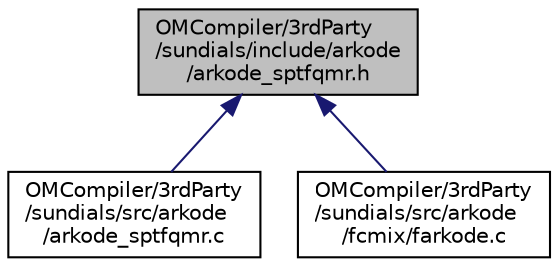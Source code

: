 digraph "OMCompiler/3rdParty/sundials/include/arkode/arkode_sptfqmr.h"
{
  edge [fontname="Helvetica",fontsize="10",labelfontname="Helvetica",labelfontsize="10"];
  node [fontname="Helvetica",fontsize="10",shape=record];
  Node10 [label="OMCompiler/3rdParty\l/sundials/include/arkode\l/arkode_sptfqmr.h",height=0.2,width=0.4,color="black", fillcolor="grey75", style="filled", fontcolor="black"];
  Node10 -> Node11 [dir="back",color="midnightblue",fontsize="10",style="solid",fontname="Helvetica"];
  Node11 [label="OMCompiler/3rdParty\l/sundials/src/arkode\l/arkode_sptfqmr.c",height=0.2,width=0.4,color="black", fillcolor="white", style="filled",URL="$d7/df6/arkode__sptfqmr_8c.html"];
  Node10 -> Node12 [dir="back",color="midnightblue",fontsize="10",style="solid",fontname="Helvetica"];
  Node12 [label="OMCompiler/3rdParty\l/sundials/src/arkode\l/fcmix/farkode.c",height=0.2,width=0.4,color="black", fillcolor="white", style="filled",URL="$dc/d59/farkode_8c.html"];
}
